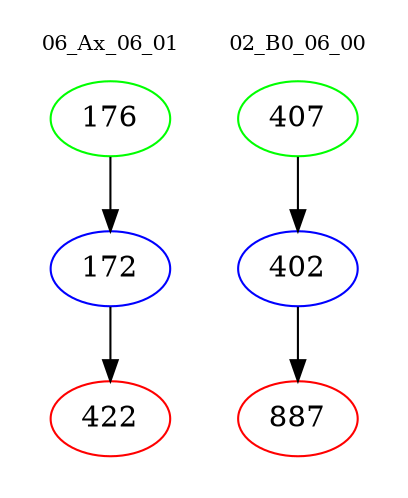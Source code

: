 digraph{
subgraph cluster_0 {
color = white
label = "06_Ax_06_01";
fontsize=10;
T0_176 [label="176", color="green"]
T0_176 -> T0_172 [color="black"]
T0_172 [label="172", color="blue"]
T0_172 -> T0_422 [color="black"]
T0_422 [label="422", color="red"]
}
subgraph cluster_1 {
color = white
label = "02_B0_06_00";
fontsize=10;
T1_407 [label="407", color="green"]
T1_407 -> T1_402 [color="black"]
T1_402 [label="402", color="blue"]
T1_402 -> T1_887 [color="black"]
T1_887 [label="887", color="red"]
}
}
